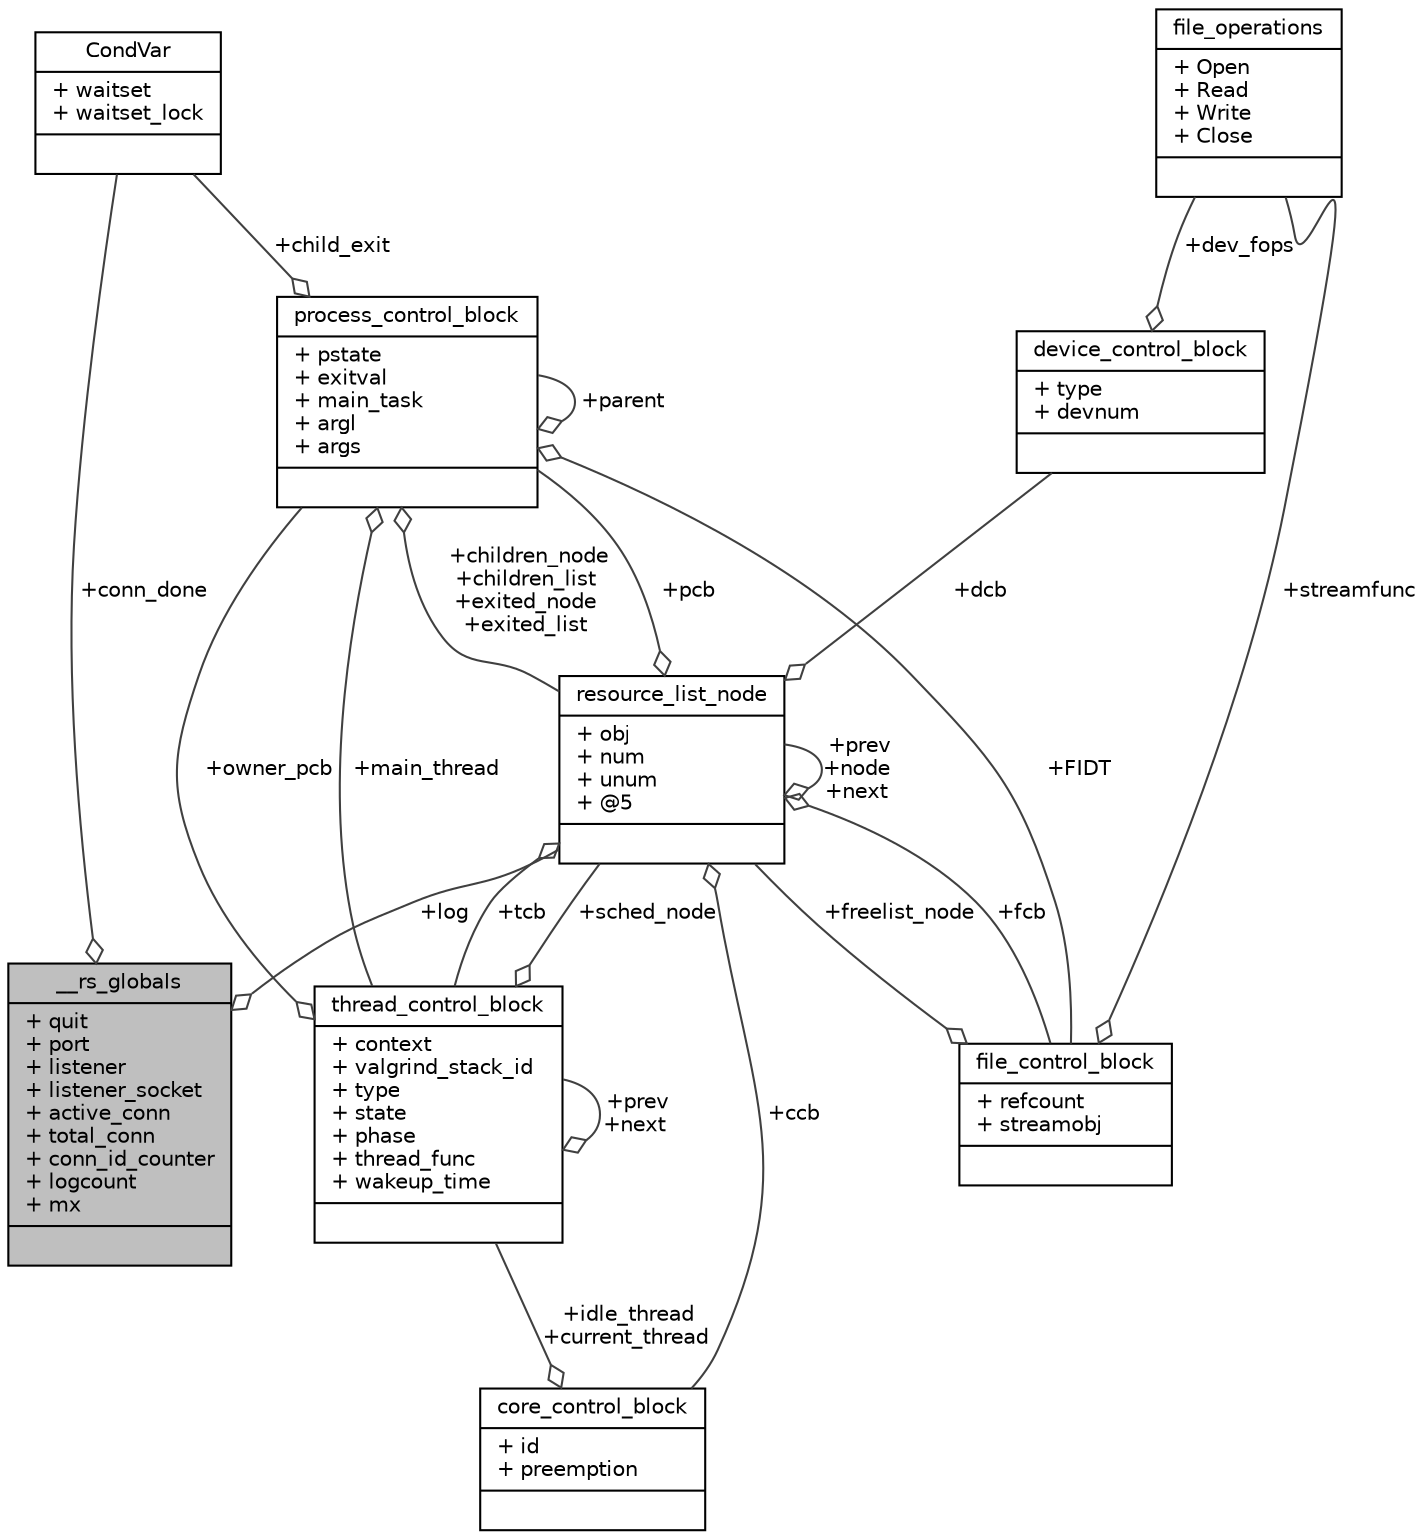 digraph "__rs_globals"
{
  edge [fontname="Helvetica",fontsize="10",labelfontname="Helvetica",labelfontsize="10"];
  node [fontname="Helvetica",fontsize="10",shape=record];
  Node1 [label="{__rs_globals\n|+ quit\l+ port\l+ listener\l+ listener_socket\l+ active_conn\l+ total_conn\l+ conn_id_counter\l+ logcount\l+ mx\l|}",height=0.2,width=0.4,color="black", fillcolor="grey75", style="filled", fontcolor="black"];
  Node2 -> Node1 [color="grey25",fontsize="10",style="solid",label=" +conn_done" ,arrowhead="odiamond",fontname="Helvetica"];
  Node2 [label="{CondVar\n|+ waitset\l+ waitset_lock\l|}",height=0.2,width=0.4,color="black", fillcolor="white", style="filled",URL="$structCondVar.html",tooltip="Condition variables. "];
  Node3 -> Node1 [color="grey25",fontsize="10",style="solid",label=" +log" ,arrowhead="odiamond",fontname="Helvetica"];
  Node3 [label="{resource_list_node\n|+ obj\l+ num\l+ unum\l+ @5\l|}",height=0.2,width=0.4,color="black", fillcolor="white", style="filled",URL="$structresource__list__node.html",tooltip="List node. "];
  Node4 -> Node3 [color="grey25",fontsize="10",style="solid",label=" +pcb" ,arrowhead="odiamond",fontname="Helvetica"];
  Node4 [label="{process_control_block\n|+ pstate\l+ exitval\l+ main_task\l+ argl\l+ args\l|}",height=0.2,width=0.4,color="black", fillcolor="white", style="filled",URL="$structprocess__control__block.html",tooltip="Process Control Block. "];
  Node2 -> Node4 [color="grey25",fontsize="10",style="solid",label=" +child_exit" ,arrowhead="odiamond",fontname="Helvetica"];
  Node4 -> Node4 [color="grey25",fontsize="10",style="solid",label=" +parent" ,arrowhead="odiamond",fontname="Helvetica"];
  Node3 -> Node4 [color="grey25",fontsize="10",style="solid",label=" +children_node\n+children_list\n+exited_node\n+exited_list" ,arrowhead="odiamond",fontname="Helvetica"];
  Node5 -> Node4 [color="grey25",fontsize="10",style="solid",label=" +FIDT" ,arrowhead="odiamond",fontname="Helvetica"];
  Node5 [label="{file_control_block\n|+ refcount\l+ streamobj\l|}",height=0.2,width=0.4,color="black", fillcolor="white", style="filled",URL="$structfile__control__block.html",tooltip="The file control block. "];
  Node3 -> Node5 [color="grey25",fontsize="10",style="solid",label=" +freelist_node" ,arrowhead="odiamond",fontname="Helvetica"];
  Node6 -> Node5 [color="grey25",fontsize="10",style="solid",label=" +streamfunc" ,arrowhead="odiamond",fontname="Helvetica"];
  Node6 [label="{file_operations\n|+ Open\l+ Read\l+ Write\l+ Close\l|}",height=0.2,width=0.4,color="black", fillcolor="white", style="filled",URL="$structfile__operations.html",tooltip="The device-specific file operations table. "];
  Node7 -> Node4 [color="grey25",fontsize="10",style="solid",label=" +main_thread" ,arrowhead="odiamond",fontname="Helvetica"];
  Node7 [label="{thread_control_block\n|+ context\l+ valgrind_stack_id\l+ type\l+ state\l+ phase\l+ thread_func\l+ wakeup_time\l|}",height=0.2,width=0.4,color="black", fillcolor="white", style="filled",URL="$structthread__control__block.html",tooltip="The thread control block. "];
  Node4 -> Node7 [color="grey25",fontsize="10",style="solid",label=" +owner_pcb" ,arrowhead="odiamond",fontname="Helvetica"];
  Node3 -> Node7 [color="grey25",fontsize="10",style="solid",label=" +sched_node" ,arrowhead="odiamond",fontname="Helvetica"];
  Node7 -> Node7 [color="grey25",fontsize="10",style="solid",label=" +prev\n+next" ,arrowhead="odiamond",fontname="Helvetica"];
  Node3 -> Node3 [color="grey25",fontsize="10",style="solid",label=" +prev\n+node\n+next" ,arrowhead="odiamond",fontname="Helvetica"];
  Node8 -> Node3 [color="grey25",fontsize="10",style="solid",label=" +ccb" ,arrowhead="odiamond",fontname="Helvetica"];
  Node8 [label="{core_control_block\n|+ id\l+ preemption\l|}",height=0.2,width=0.4,color="black", fillcolor="white", style="filled",URL="$structcore__control__block.html",tooltip="Core control block. "];
  Node7 -> Node8 [color="grey25",fontsize="10",style="solid",label=" +idle_thread\n+current_thread" ,arrowhead="odiamond",fontname="Helvetica"];
  Node9 -> Node3 [color="grey25",fontsize="10",style="solid",label=" +dcb" ,arrowhead="odiamond",fontname="Helvetica"];
  Node9 [label="{device_control_block\n|+ type\l+ devnum\l|}",height=0.2,width=0.4,color="black", fillcolor="white", style="filled",URL="$structdevice__control__block.html",tooltip="Device control block. "];
  Node6 -> Node9 [color="grey25",fontsize="10",style="solid",label=" +dev_fops" ,arrowhead="odiamond",fontname="Helvetica"];
  Node5 -> Node3 [color="grey25",fontsize="10",style="solid",label=" +fcb" ,arrowhead="odiamond",fontname="Helvetica"];
  Node7 -> Node3 [color="grey25",fontsize="10",style="solid",label=" +tcb" ,arrowhead="odiamond",fontname="Helvetica"];
}
